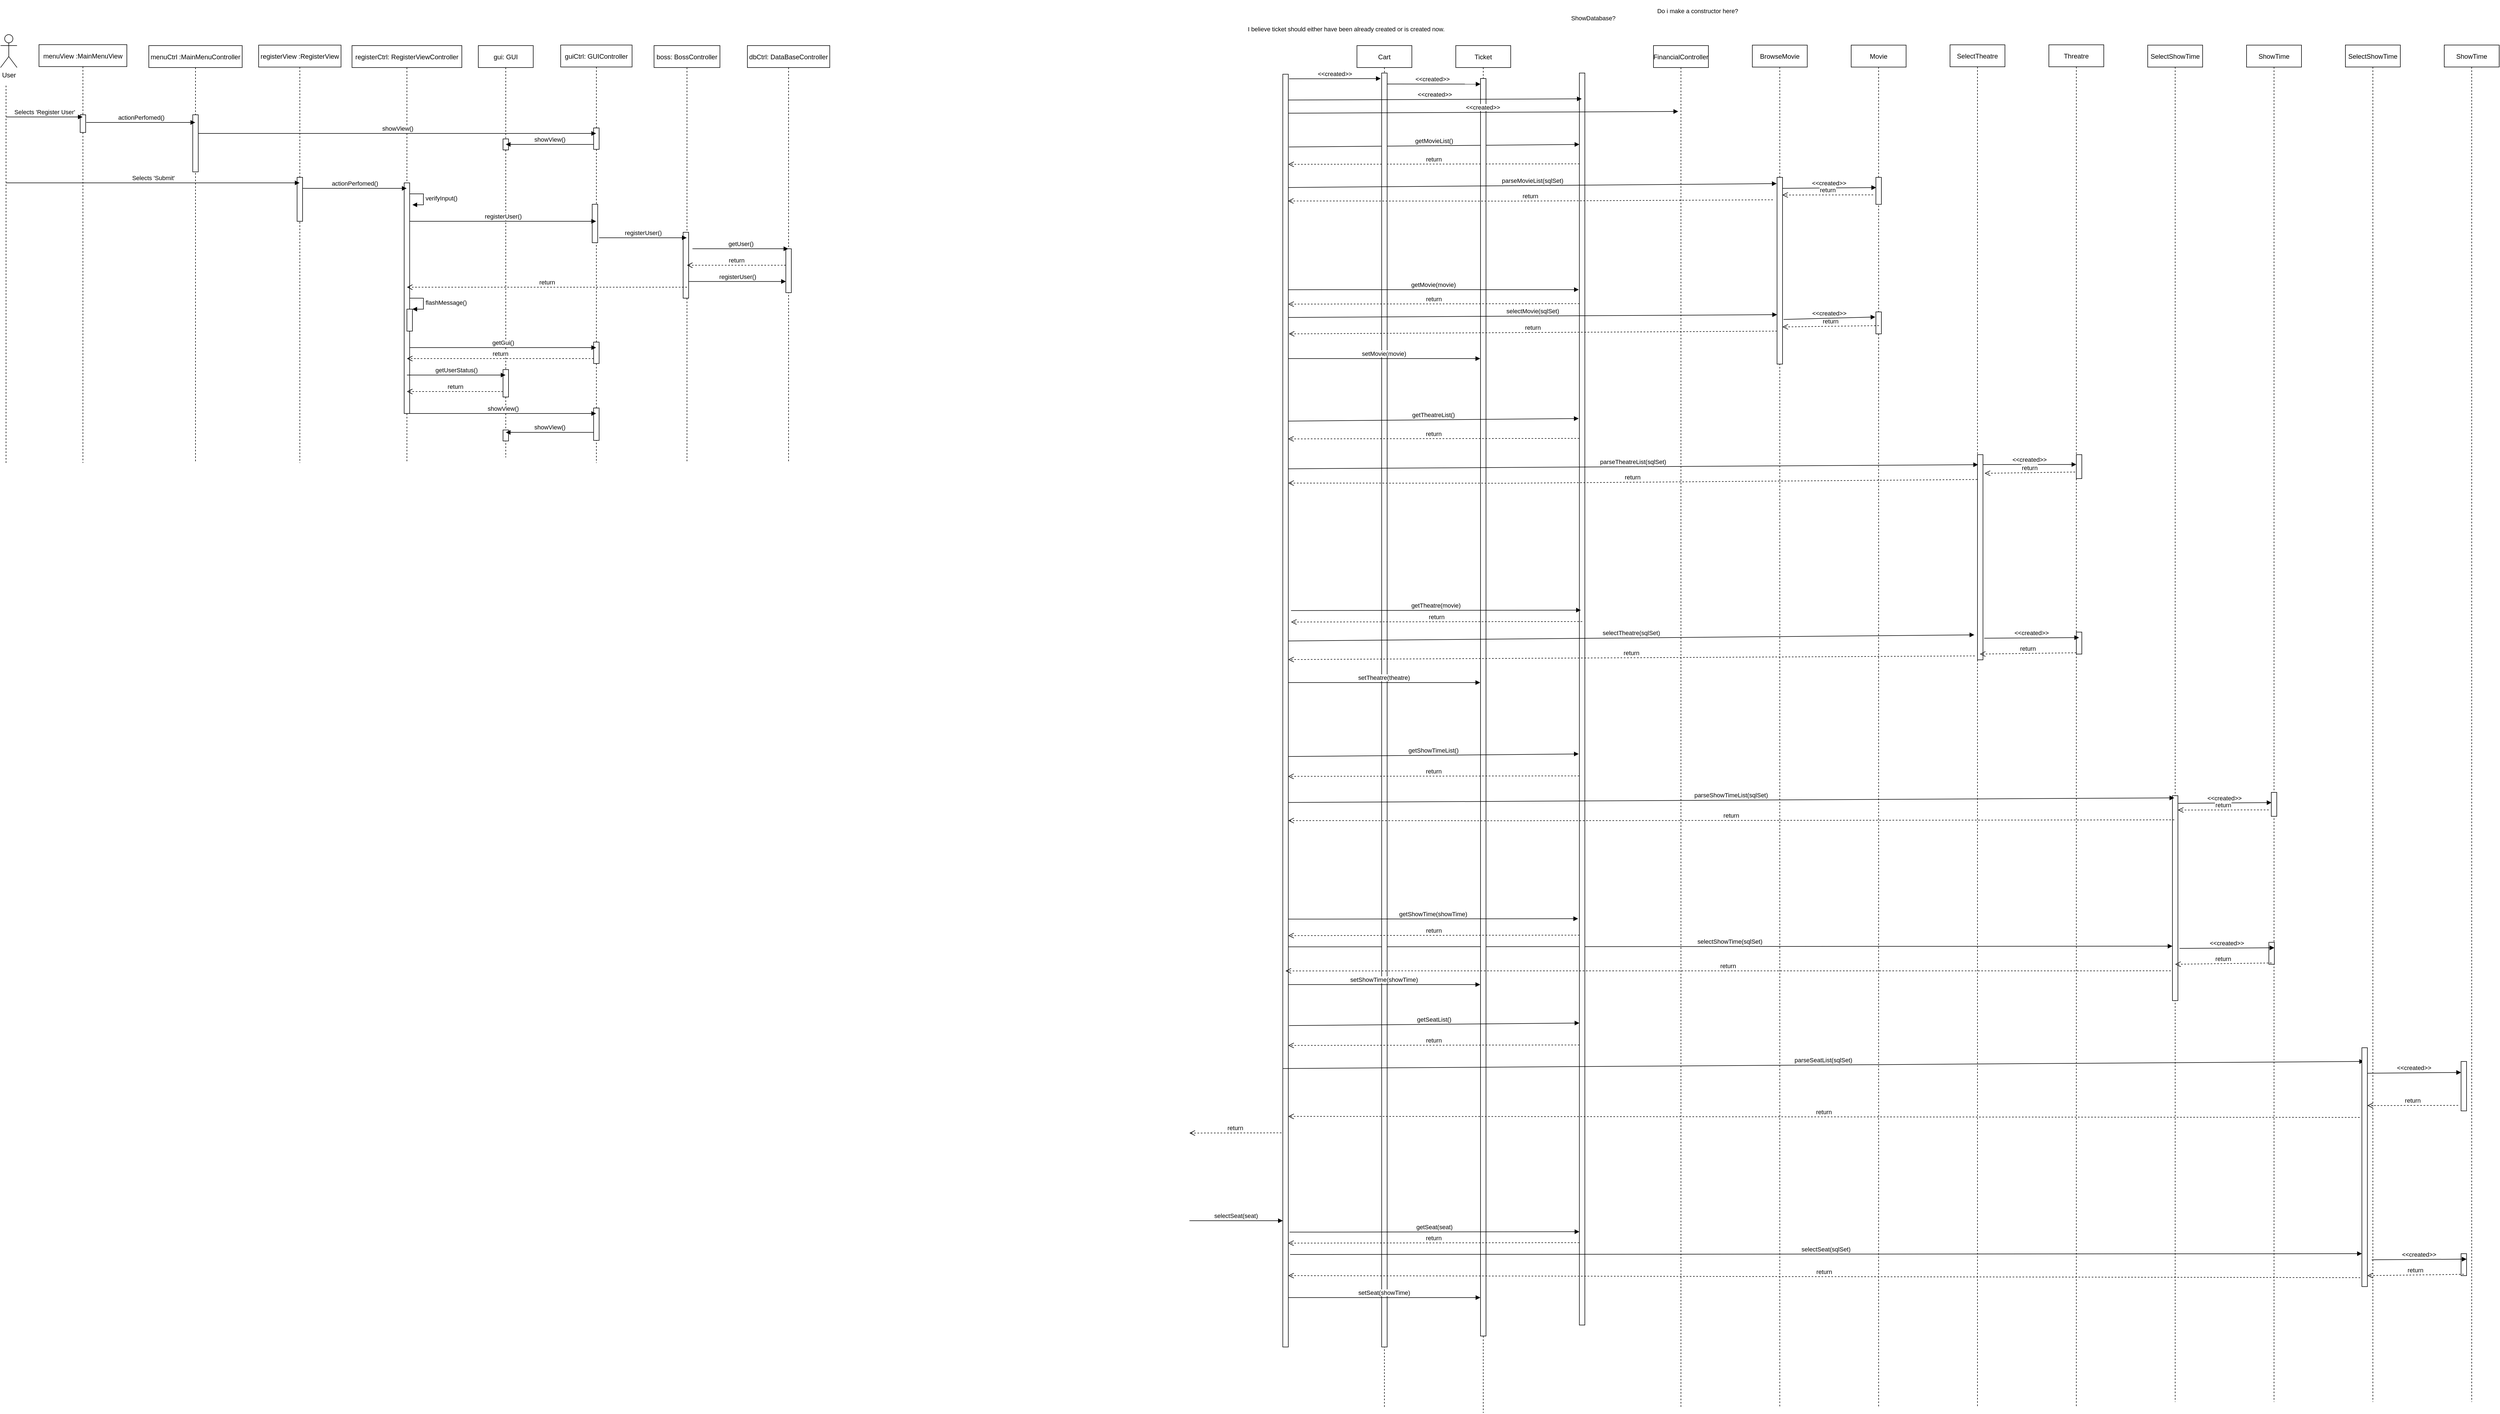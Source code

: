 <mxfile version="13.7.9" type="device"><diagram id="RpcwMZ3hJ1o9VPm2dOrJ" name="Page-1"><mxGraphModel dx="5427" dy="2858" grid="1" gridSize="10" guides="1" tooltips="1" connect="1" arrows="1" fold="1" page="1" pageScale="1" pageWidth="827" pageHeight="1169" math="0" shadow="0"><root><mxCell id="0"/><mxCell id="1" parent="0"/><mxCell id="SmkIMqeIg3POfSPbGRKb-4" value="gui: GUI" style="shape=umlLifeline;perimeter=lifelinePerimeter;container=1;collapsible=0;recursiveResize=0;rounded=0;shadow=0;strokeWidth=1;" parent="1" vertex="1"><mxGeometry x="-940" y="80" width="100" height="750" as="geometry"/></mxCell><mxCell id="Lbo5cVpuWJiNLc-XngnY-75" value="" style="html=1;points=[];perimeter=orthogonalPerimeter;" vertex="1" parent="SmkIMqeIg3POfSPbGRKb-4"><mxGeometry x="45" y="590" width="10" height="50" as="geometry"/></mxCell><mxCell id="Lbo5cVpuWJiNLc-XngnY-81" value="" style="html=1;points=[];perimeter=orthogonalPerimeter;" vertex="1" parent="SmkIMqeIg3POfSPbGRKb-4"><mxGeometry x="45" y="170" width="10" height="20" as="geometry"/></mxCell><mxCell id="Lbo5cVpuWJiNLc-XngnY-83" value="" style="html=1;points=[];perimeter=orthogonalPerimeter;" vertex="1" parent="SmkIMqeIg3POfSPbGRKb-4"><mxGeometry x="45" y="700" width="10" height="20" as="geometry"/></mxCell><mxCell id="SmkIMqeIg3POfSPbGRKb-5" value="boss: BossController" style="shape=umlLifeline;perimeter=lifelinePerimeter;container=1;collapsible=0;recursiveResize=0;rounded=0;shadow=0;strokeWidth=1;" parent="1" vertex="1"><mxGeometry x="-620" y="80" width="120" height="760" as="geometry"/></mxCell><mxCell id="Lbo5cVpuWJiNLc-XngnY-36" value="" style="html=1;points=[];perimeter=orthogonalPerimeter;" vertex="1" parent="SmkIMqeIg3POfSPbGRKb-5"><mxGeometry x="53" y="340" width="10" height="120" as="geometry"/></mxCell><mxCell id="SmkIMqeIg3POfSPbGRKb-6" value="Cart" style="shape=umlLifeline;perimeter=lifelinePerimeter;container=1;collapsible=0;recursiveResize=0;rounded=0;shadow=0;strokeWidth=1;" parent="1" vertex="1"><mxGeometry x="660" y="80" width="100" height="2480" as="geometry"/></mxCell><mxCell id="SmkIMqeIg3POfSPbGRKb-7" value="&lt;&lt;created&gt;&gt;" style="verticalAlign=bottom;endArrow=block;entryX=-0.168;entryY=0.053;shadow=0;strokeWidth=1;exitX=1.152;exitY=0.05;exitDx=0;exitDy=0;exitPerimeter=0;entryDx=0;entryDy=0;entryPerimeter=0;" parent="1" edge="1"><mxGeometry relative="1" as="geometry"><mxPoint x="536.52" y="140.5" as="sourcePoint"/><mxPoint x="703.32" y="140.07" as="targetPoint"/></mxGeometry></mxCell><mxCell id="SmkIMqeIg3POfSPbGRKb-8" value="I believe ticket should either have been already created or is created now." style="edgeLabel;html=1;align=center;verticalAlign=middle;resizable=0;points=[];" parent="SmkIMqeIg3POfSPbGRKb-7" vertex="1" connectable="0"><mxGeometry x="0.164" y="1" relative="1" as="geometry"><mxPoint x="6.14" y="-89" as="offset"/></mxGeometry></mxCell><mxCell id="SmkIMqeIg3POfSPbGRKb-9" value="Ticket" style="shape=umlLifeline;perimeter=lifelinePerimeter;container=1;collapsible=0;recursiveResize=0;rounded=0;shadow=0;strokeWidth=1;" parent="1" vertex="1"><mxGeometry x="840" y="80" width="100" height="2490" as="geometry"/></mxCell><mxCell id="SmkIMqeIg3POfSPbGRKb-10" value="&lt;&lt;created&gt;&gt;" style="verticalAlign=bottom;endArrow=block;entryX=-0.086;entryY=0.001;shadow=0;strokeWidth=1;entryDx=0;entryDy=0;entryPerimeter=0;" parent="1" edge="1"><mxGeometry relative="1" as="geometry"><mxPoint x="710.86" y="150" as="sourcePoint"/><mxPoint x="885" y="150.19" as="targetPoint"/></mxGeometry></mxCell><mxCell id="SmkIMqeIg3POfSPbGRKb-11" value="BrowseMovie" style="shape=umlLifeline;perimeter=lifelinePerimeter;container=1;collapsible=0;recursiveResize=0;rounded=0;shadow=0;strokeWidth=1;" parent="1" vertex="1"><mxGeometry x="1380" y="79.17" width="100" height="2480.83" as="geometry"/></mxCell><mxCell id="SmkIMqeIg3POfSPbGRKb-12" value="Movie" style="shape=umlLifeline;perimeter=lifelinePerimeter;container=1;collapsible=0;recursiveResize=0;rounded=0;shadow=0;strokeWidth=1;" parent="1" vertex="1"><mxGeometry x="1560" y="79.17" width="100" height="2480.83" as="geometry"/></mxCell><mxCell id="SmkIMqeIg3POfSPbGRKb-13" value="" style="points=[];perimeter=orthogonalPerimeter;rounded=0;shadow=0;strokeWidth=1;" parent="SmkIMqeIg3POfSPbGRKb-12" vertex="1"><mxGeometry x="45" y="240.83" width="10" height="49.17" as="geometry"/></mxCell><mxCell id="SmkIMqeIg3POfSPbGRKb-47" value="" style="points=[];perimeter=orthogonalPerimeter;rounded=0;shadow=0;strokeWidth=1;" parent="SmkIMqeIg3POfSPbGRKb-12" vertex="1"><mxGeometry x="45" y="485.83" width="10" height="40" as="geometry"/></mxCell><mxCell id="SmkIMqeIg3POfSPbGRKb-14" value="SelectTheatre" style="shape=umlLifeline;perimeter=lifelinePerimeter;container=1;collapsible=0;recursiveResize=0;rounded=0;shadow=0;strokeWidth=1;" parent="1" vertex="1"><mxGeometry x="1740" y="78.6" width="100" height="2481.4" as="geometry"/></mxCell><mxCell id="SmkIMqeIg3POfSPbGRKb-15" value="" style="points=[];perimeter=orthogonalPerimeter;rounded=0;shadow=0;strokeWidth=1;" parent="SmkIMqeIg3POfSPbGRKb-14" vertex="1"><mxGeometry x="50" y="746.31" width="10" height="373.69" as="geometry"/></mxCell><mxCell id="SmkIMqeIg3POfSPbGRKb-255" value="selectShowTime(sqlSet)" style="verticalAlign=bottom;endArrow=block;entryX=-0.3;entryY=0.779;shadow=0;strokeWidth=1;entryDx=0;entryDy=0;entryPerimeter=0;" parent="SmkIMqeIg3POfSPbGRKb-14" edge="1"><mxGeometry relative="1" as="geometry"><mxPoint x="-1206.72" y="1642.69" as="sourcePoint"/><mxPoint x="405" y="1641.398" as="targetPoint"/></mxGeometry></mxCell><mxCell id="SmkIMqeIg3POfSPbGRKb-16" value="Threatre" style="shape=umlLifeline;perimeter=lifelinePerimeter;container=1;collapsible=0;recursiveResize=0;rounded=0;shadow=0;strokeWidth=1;" parent="1" vertex="1"><mxGeometry x="1920" y="78.6" width="100" height="2481.4" as="geometry"/></mxCell><mxCell id="SmkIMqeIg3POfSPbGRKb-17" value="" style="points=[];perimeter=orthogonalPerimeter;rounded=0;shadow=0;strokeWidth=1;" parent="SmkIMqeIg3POfSPbGRKb-16" vertex="1"><mxGeometry x="50" y="746.31" width="10" height="43.63" as="geometry"/></mxCell><mxCell id="SmkIMqeIg3POfSPbGRKb-18" value="SelectShowTime" style="shape=umlLifeline;perimeter=lifelinePerimeter;container=1;collapsible=0;recursiveResize=0;rounded=0;shadow=0;strokeWidth=1;" parent="1" vertex="1"><mxGeometry x="2100" y="79.17" width="100" height="2470.83" as="geometry"/></mxCell><mxCell id="SmkIMqeIg3POfSPbGRKb-268" value="" style="points=[];perimeter=orthogonalPerimeter;rounded=0;shadow=0;strokeWidth=1;" parent="SmkIMqeIg3POfSPbGRKb-18" vertex="1"><mxGeometry x="45" y="1366.81" width="10" height="373.19" as="geometry"/></mxCell><mxCell id="SmkIMqeIg3POfSPbGRKb-19" value="ShowTime" style="shape=umlLifeline;perimeter=lifelinePerimeter;container=1;collapsible=0;recursiveResize=0;rounded=0;shadow=0;strokeWidth=1;" parent="1" vertex="1"><mxGeometry x="2280" y="79.17" width="100" height="2470.83" as="geometry"/></mxCell><mxCell id="SmkIMqeIg3POfSPbGRKb-269" value="" style="points=[];perimeter=orthogonalPerimeter;rounded=0;shadow=0;strokeWidth=1;" parent="SmkIMqeIg3POfSPbGRKb-19" vertex="1"><mxGeometry x="45" y="1360.83" width="10" height="43.63" as="geometry"/></mxCell><mxCell id="SmkIMqeIg3POfSPbGRKb-270" value="&lt;&lt;created&gt;&gt;" style="verticalAlign=bottom;endArrow=block;shadow=0;strokeWidth=1;exitX=1.133;exitY=0.064;exitDx=0;exitDy=0;exitPerimeter=0;entryX=0.171;entryY=0.054;entryDx=0;entryDy=0;entryPerimeter=0;" parent="SmkIMqeIg3POfSPbGRKb-19" edge="1"><mxGeometry relative="1" as="geometry"><mxPoint x="-125.0" y="1380.83" as="sourcePoint"/><mxPoint x="45.38" y="1379.39" as="targetPoint"/></mxGeometry></mxCell><mxCell id="SmkIMqeIg3POfSPbGRKb-271" value="return" style="verticalAlign=bottom;endArrow=open;dashed=1;endSize=8;shadow=0;strokeWidth=1;entryX=0.971;entryY=0.357;entryDx=0;entryDy=0;entryPerimeter=0;" parent="SmkIMqeIg3POfSPbGRKb-19" edge="1"><mxGeometry relative="1" as="geometry"><mxPoint x="-125.0" y="1392.96" as="targetPoint"/><mxPoint x="40.29" y="1392.66" as="sourcePoint"/></mxGeometry></mxCell><mxCell id="SmkIMqeIg3POfSPbGRKb-22" value="dbCtrl: DataBaseController" style="shape=umlLifeline;perimeter=lifelinePerimeter;container=1;collapsible=0;recursiveResize=0;rounded=0;shadow=0;strokeWidth=1;" parent="1" vertex="1"><mxGeometry x="-450" y="80" width="150" height="760" as="geometry"/></mxCell><mxCell id="Lbo5cVpuWJiNLc-XngnY-38" value="" style="html=1;points=[];perimeter=orthogonalPerimeter;" vertex="1" parent="SmkIMqeIg3POfSPbGRKb-22"><mxGeometry x="70" y="370" width="10" height="80" as="geometry"/></mxCell><mxCell id="SmkIMqeIg3POfSPbGRKb-23" value="FinancialController" style="shape=umlLifeline;perimeter=lifelinePerimeter;container=1;collapsible=0;recursiveResize=0;rounded=0;shadow=0;strokeWidth=1;" parent="1" vertex="1"><mxGeometry x="1200" y="80" width="100" height="2480" as="geometry"/></mxCell><mxCell id="SmkIMqeIg3POfSPbGRKb-26" value="ShowDatabase?" style="edgeLabel;html=1;align=center;verticalAlign=middle;resizable=0;points=[];" parent="1" vertex="1" connectable="0"><mxGeometry x="1090.001" y="30.0" as="geometry"/></mxCell><mxCell id="SmkIMqeIg3POfSPbGRKb-27" value="&lt;br&gt;Do i make a constructor here?" style="edgeLabel;html=1;align=center;verticalAlign=middle;resizable=0;points=[];" parent="1" vertex="1" connectable="0"><mxGeometry x="1279.998" y="10.0" as="geometry"/></mxCell><mxCell id="SmkIMqeIg3POfSPbGRKb-31" value="return" style="verticalAlign=bottom;endArrow=open;dashed=1;endSize=8;exitX=0.055;exitY=0.19;shadow=0;strokeWidth=1;exitDx=0;exitDy=0;exitPerimeter=0;entryX=1.029;entryY=0.194;entryDx=0;entryDy=0;entryPerimeter=0;" parent="1" edge="1"><mxGeometry relative="1" as="geometry"><mxPoint x="535" y="296.25" as="targetPoint"/><mxPoint x="1065.26" y="295.41" as="sourcePoint"/><Array as="points"><mxPoint x="934.71" y="295.51"/></Array></mxGeometry></mxCell><mxCell id="SmkIMqeIg3POfSPbGRKb-37" value="getMovieList()" style="verticalAlign=bottom;endArrow=block;shadow=0;strokeWidth=1;exitX=1.12;exitY=0.631;exitDx=0;exitDy=0;exitPerimeter=0;" parent="1" edge="1"><mxGeometry relative="1" as="geometry"><mxPoint x="536.2" y="264.68" as="sourcePoint"/><mxPoint x="1065" y="260" as="targetPoint"/></mxGeometry></mxCell><mxCell id="SmkIMqeIg3POfSPbGRKb-43" value="&lt;&lt;created&gt;&gt;" style="verticalAlign=bottom;endArrow=block;shadow=0;strokeWidth=1;exitX=1.133;exitY=0.064;exitDx=0;exitDy=0;exitPerimeter=0;entryX=0.171;entryY=0.054;entryDx=0;entryDy=0;entryPerimeter=0;" parent="1" edge="1"><mxGeometry relative="1" as="geometry"><mxPoint x="1435" y="340" as="sourcePoint"/><mxPoint x="1605.38" y="338.56" as="targetPoint"/></mxGeometry></mxCell><mxCell id="SmkIMqeIg3POfSPbGRKb-44" value="return" style="verticalAlign=bottom;endArrow=open;dashed=1;endSize=8;shadow=0;strokeWidth=1;entryX=0.971;entryY=0.357;entryDx=0;entryDy=0;entryPerimeter=0;" parent="1" edge="1"><mxGeometry relative="1" as="geometry"><mxPoint x="1434.71" y="352.13" as="targetPoint"/><mxPoint x="1600" y="351.83" as="sourcePoint"/></mxGeometry></mxCell><mxCell id="SmkIMqeIg3POfSPbGRKb-45" value="return" style="verticalAlign=bottom;endArrow=open;dashed=1;endSize=8;shadow=0;strokeWidth=1;entryX=1.24;entryY=0.811;entryDx=0;entryDy=0;entryPerimeter=0;exitX=0.3;exitY=0.993;exitDx=0;exitDy=0;exitPerimeter=0;" parent="1" edge="1"><mxGeometry relative="1" as="geometry"><mxPoint x="1435" y="592.37" as="targetPoint"/><mxPoint x="1610.6" y="590.0" as="sourcePoint"/></mxGeometry></mxCell><mxCell id="SmkIMqeIg3POfSPbGRKb-46" value="&lt;&lt;created&gt;&gt;" style="verticalAlign=bottom;endArrow=block;shadow=0;strokeWidth=1;exitX=1.186;exitY=0.761;exitDx=0;exitDy=0;exitPerimeter=0;entryX=-0.095;entryY=0.233;entryDx=0;entryDy=0;entryPerimeter=0;" parent="1" source="SmkIMqeIg3POfSPbGRKb-71" target="SmkIMqeIg3POfSPbGRKb-47" edge="1"><mxGeometry relative="1" as="geometry"><mxPoint x="1435" y="611.17" as="sourcePoint"/><mxPoint x="1607.8" y="610" as="targetPoint"/></mxGeometry></mxCell><mxCell id="SmkIMqeIg3POfSPbGRKb-48" value="" style="points=[];perimeter=orthogonalPerimeter;rounded=0;shadow=0;strokeWidth=1;" parent="1" vertex="1"><mxGeometry x="705" y="130" width="10" height="2320" as="geometry"/></mxCell><mxCell id="SmkIMqeIg3POfSPbGRKb-49" value="" style="points=[];perimeter=orthogonalPerimeter;rounded=0;shadow=0;strokeWidth=1;" parent="1" vertex="1"><mxGeometry x="885" y="140" width="10" height="2290" as="geometry"/></mxCell><mxCell id="SmkIMqeIg3POfSPbGRKb-50" value="" style="points=[];perimeter=orthogonalPerimeter;rounded=0;shadow=0;strokeWidth=1;" parent="1" vertex="1"><mxGeometry x="525" y="132.17" width="10" height="2317.83" as="geometry"/></mxCell><mxCell id="SmkIMqeIg3POfSPbGRKb-51" value="" style="points=[];perimeter=orthogonalPerimeter;rounded=0;shadow=0;strokeWidth=1;" parent="1" vertex="1"><mxGeometry x="1065" y="130" width="10" height="2280" as="geometry"/></mxCell><mxCell id="SmkIMqeIg3POfSPbGRKb-52" value="" style="points=[];perimeter=orthogonalPerimeter;rounded=0;shadow=0;strokeWidth=1;" parent="1" vertex="1"><mxGeometry x="1970" y="1148.11" width="10" height="40" as="geometry"/></mxCell><mxCell id="SmkIMqeIg3POfSPbGRKb-54" value="return" style="verticalAlign=bottom;endArrow=open;dashed=1;endSize=8;exitX=0.055;exitY=0.19;shadow=0;strokeWidth=1;exitDx=0;exitDy=0;exitPerimeter=0;entryX=1.029;entryY=0.194;entryDx=0;entryDy=0;entryPerimeter=0;" parent="1" edge="1"><mxGeometry relative="1" as="geometry"><mxPoint x="534.74" y="796.25" as="targetPoint"/><mxPoint x="1065" y="795.41" as="sourcePoint"/><Array as="points"><mxPoint x="934.45" y="795.51"/></Array></mxGeometry></mxCell><mxCell id="SmkIMqeIg3POfSPbGRKb-55" value="parseTheatreList(sqlSet)" style="verticalAlign=bottom;endArrow=block;shadow=0;strokeWidth=1;exitX=1.24;exitY=0.296;exitDx=0;exitDy=0;exitPerimeter=0;entryX=0.105;entryY=0.049;entryDx=0;entryDy=0;entryPerimeter=0;" parent="1" target="SmkIMqeIg3POfSPbGRKb-15" edge="1"><mxGeometry relative="1" as="geometry"><mxPoint x="535" y="850.69" as="sourcePoint"/><mxPoint x="1786.41" y="844.15" as="targetPoint"/></mxGeometry></mxCell><mxCell id="SmkIMqeIg3POfSPbGRKb-56" value="return" style="verticalAlign=bottom;endArrow=open;dashed=1;endSize=8;exitX=0.496;exitY=0.319;shadow=0;strokeWidth=1;exitDx=0;exitDy=0;exitPerimeter=0;entryX=0.944;entryY=0.704;entryDx=0;entryDy=0;entryPerimeter=0;" parent="1" source="SmkIMqeIg3POfSPbGRKb-14" edge="1"><mxGeometry relative="1" as="geometry"><mxPoint x="535" y="876.692" as="targetPoint"/><mxPoint x="1782.5" y="874.96" as="sourcePoint"/><Array as="points"><mxPoint x="939.7" y="876.97"/></Array></mxGeometry></mxCell><mxCell id="SmkIMqeIg3POfSPbGRKb-57" value="selectTheatre(sqlSet)" style="verticalAlign=bottom;endArrow=block;entryX=-0.083;entryY=0.654;shadow=0;strokeWidth=1;entryDx=0;entryDy=0;entryPerimeter=0;" parent="1" edge="1"><mxGeometry relative="1" as="geometry"><mxPoint x="535.28" y="1164.19" as="sourcePoint"/><mxPoint x="1784.17" y="1153.13" as="targetPoint"/></mxGeometry></mxCell><mxCell id="SmkIMqeIg3POfSPbGRKb-58" value="return" style="verticalAlign=bottom;endArrow=open;dashed=1;endSize=8;shadow=0;strokeWidth=1;entryX=1.2;entryY=0.599;entryDx=0;entryDy=0;entryPerimeter=0;exitX=0;exitY=0.949;exitDx=0;exitDy=0;exitPerimeter=0;" parent="1" edge="1"><mxGeometry relative="1" as="geometry"><mxPoint x="535" y="1198.11" as="targetPoint"/><mxPoint x="1785" y="1191.48" as="sourcePoint"/></mxGeometry></mxCell><mxCell id="SmkIMqeIg3POfSPbGRKb-59" value="setTheatre(theatre)" style="verticalAlign=bottom;endArrow=block;shadow=0;strokeWidth=1;entryX=-0.057;entryY=0.777;entryDx=0;entryDy=0;entryPerimeter=0;" parent="1" edge="1"><mxGeometry relative="1" as="geometry"><mxPoint x="535" y="1240.0" as="sourcePoint"/><mxPoint x="884.43" y="1240.0" as="targetPoint"/></mxGeometry></mxCell><mxCell id="SmkIMqeIg3POfSPbGRKb-61" value="getTheatreList()" style="verticalAlign=bottom;endArrow=block;shadow=0;strokeWidth=1;exitX=1.12;exitY=0.631;exitDx=0;exitDy=0;exitPerimeter=0;" parent="1" edge="1"><mxGeometry relative="1" as="geometry"><mxPoint x="535" y="763.86" as="sourcePoint"/><mxPoint x="1063.8" y="759.18" as="targetPoint"/></mxGeometry></mxCell><mxCell id="SmkIMqeIg3POfSPbGRKb-65" value="&lt;&lt;created&gt;&gt;" style="verticalAlign=bottom;endArrow=block;shadow=0;strokeWidth=1;entryX=0;entryY=0.411;entryDx=0;entryDy=0;entryPerimeter=0;" parent="1" target="SmkIMqeIg3POfSPbGRKb-17" edge="1"><mxGeometry relative="1" as="geometry"><mxPoint x="1800" y="843" as="sourcePoint"/><mxPoint x="1965.38" y="843.47" as="targetPoint"/></mxGeometry></mxCell><mxCell id="SmkIMqeIg3POfSPbGRKb-66" value="return" style="verticalAlign=bottom;endArrow=open;dashed=1;endSize=8;shadow=0;strokeWidth=1;entryX=1.314;entryY=0.091;entryDx=0;entryDy=0;entryPerimeter=0;exitX=-0.229;exitY=0.726;exitDx=0;exitDy=0;exitPerimeter=0;" parent="1" source="SmkIMqeIg3POfSPbGRKb-17" target="SmkIMqeIg3POfSPbGRKb-15" edge="1"><mxGeometry relative="1" as="geometry"><mxPoint x="1795" y="857.04" as="targetPoint"/><mxPoint x="1960.29" y="856.74" as="sourcePoint"/></mxGeometry></mxCell><mxCell id="SmkIMqeIg3POfSPbGRKb-67" value="return" style="verticalAlign=bottom;endArrow=open;dashed=1;endSize=8;shadow=0;strokeWidth=1;entryX=1.24;entryY=0.811;entryDx=0;entryDy=0;entryPerimeter=0;exitX=0.3;exitY=0.993;exitDx=0;exitDy=0;exitPerimeter=0;" parent="1" edge="1"><mxGeometry relative="1" as="geometry"><mxPoint x="1794.4" y="1188.11" as="targetPoint"/><mxPoint x="1970" y="1185.74" as="sourcePoint"/></mxGeometry></mxCell><mxCell id="SmkIMqeIg3POfSPbGRKb-68" value="&lt;&lt;created&gt;&gt;" style="verticalAlign=bottom;endArrow=block;shadow=0;strokeWidth=1;exitX=1.08;exitY=0.611;exitDx=0;exitDy=0;exitPerimeter=0;entryX=-0.14;entryY=0.433;entryDx=0;entryDy=0;entryPerimeter=0;" parent="1" edge="1"><mxGeometry relative="1" as="geometry"><mxPoint x="1802.2" y="1159.28" as="sourcePoint"/><mxPoint x="1975" y="1158.11" as="targetPoint"/></mxGeometry></mxCell><mxCell id="SmkIMqeIg3POfSPbGRKb-69" value="getMovie(movie)" style="verticalAlign=bottom;endArrow=block;shadow=0;strokeWidth=1;entryX=-0.1;entryY=0.173;entryDx=0;entryDy=0;entryPerimeter=0;" parent="1" target="SmkIMqeIg3POfSPbGRKb-51" edge="1"><mxGeometry relative="1" as="geometry"><mxPoint x="535" y="524.58" as="sourcePoint"/><mxPoint x="1069.5" y="524.58" as="targetPoint"/></mxGeometry></mxCell><mxCell id="SmkIMqeIg3POfSPbGRKb-70" value="return" style="verticalAlign=bottom;endArrow=open;dashed=1;endSize=8;exitX=0.055;exitY=0.19;shadow=0;strokeWidth=1;exitDx=0;exitDy=0;exitPerimeter=0;entryX=1.029;entryY=0.194;entryDx=0;entryDy=0;entryPerimeter=0;" parent="1" edge="1"><mxGeometry relative="1" as="geometry"><mxPoint x="535" y="550.84" as="targetPoint"/><mxPoint x="1065.26" y="550" as="sourcePoint"/><Array as="points"><mxPoint x="934.71" y="550.1"/></Array></mxGeometry></mxCell><mxCell id="SmkIMqeIg3POfSPbGRKb-71" value="" style="points=[];perimeter=orthogonalPerimeter;rounded=0;shadow=0;strokeWidth=1;" parent="1" vertex="1"><mxGeometry x="1425" y="320" width="10" height="340" as="geometry"/></mxCell><mxCell id="SmkIMqeIg3POfSPbGRKb-73" value="getTheatre(movie)" style="verticalAlign=bottom;endArrow=block;entryX=-0.228;entryY=0.227;shadow=0;strokeWidth=1;entryDx=0;entryDy=0;entryPerimeter=0;" parent="1" edge="1"><mxGeometry relative="1" as="geometry"><mxPoint x="540" y="1108.9" as="sourcePoint"/><mxPoint x="1067.72" y="1108.11" as="targetPoint"/></mxGeometry></mxCell><mxCell id="SmkIMqeIg3POfSPbGRKb-74" value="return" style="verticalAlign=bottom;endArrow=open;dashed=1;endSize=8;exitX=0.055;exitY=0.19;shadow=0;strokeWidth=1;exitDx=0;exitDy=0;exitPerimeter=0;entryX=1.029;entryY=0.194;entryDx=0;entryDy=0;entryPerimeter=0;" parent="1" edge="1"><mxGeometry relative="1" as="geometry"><mxPoint x="540" y="1129.74" as="targetPoint"/><mxPoint x="1070.26" y="1128.9" as="sourcePoint"/><Array as="points"><mxPoint x="939.71" y="1129.0"/></Array></mxGeometry></mxCell><mxCell id="SmkIMqeIg3POfSPbGRKb-75" value="return" style="verticalAlign=bottom;endArrow=open;dashed=1;endSize=8;exitX=0.055;exitY=0.19;shadow=0;strokeWidth=1;exitDx=0;exitDy=0;exitPerimeter=0;entryX=1.029;entryY=0.194;entryDx=0;entryDy=0;entryPerimeter=0;" parent="1" edge="1"><mxGeometry relative="1" as="geometry"><mxPoint x="534.74" y="1410.84" as="targetPoint"/><mxPoint x="1065" y="1410" as="sourcePoint"/><Array as="points"><mxPoint x="934.45" y="1410.1"/></Array></mxGeometry></mxCell><mxCell id="SmkIMqeIg3POfSPbGRKb-82" value="getShowTimeList()" style="verticalAlign=bottom;endArrow=block;shadow=0;strokeWidth=1;exitX=1.12;exitY=0.631;exitDx=0;exitDy=0;exitPerimeter=0;" parent="1" edge="1"><mxGeometry relative="1" as="geometry"><mxPoint x="535" y="1374.68" as="sourcePoint"/><mxPoint x="1063.8" y="1370.0" as="targetPoint"/></mxGeometry></mxCell><mxCell id="SmkIMqeIg3POfSPbGRKb-94" value="return" style="verticalAlign=bottom;endArrow=open;dashed=1;endSize=8;exitX=0.055;exitY=0.19;shadow=0;strokeWidth=1;exitDx=0;exitDy=0;exitPerimeter=0;entryX=1.029;entryY=0.194;entryDx=0;entryDy=0;entryPerimeter=0;" parent="1" edge="1"><mxGeometry relative="1" as="geometry"><mxPoint x="535.0" y="1900.84" as="targetPoint"/><mxPoint x="1065.26" y="1900.0" as="sourcePoint"/><Array as="points"><mxPoint x="934.71" y="1900.1"/></Array></mxGeometry></mxCell><mxCell id="SmkIMqeIg3POfSPbGRKb-96" value="return" style="verticalAlign=bottom;endArrow=open;dashed=1;endSize=8;exitX=-0.5;exitY=0.219;shadow=0;strokeWidth=1;exitDx=0;exitDy=0;exitPerimeter=0;entryX=0.944;entryY=0.704;entryDx=0;entryDy=0;entryPerimeter=0;" parent="1" edge="1"><mxGeometry relative="1" as="geometry"><mxPoint x="535" y="2030.002" as="targetPoint"/><mxPoint x="2486" y="2031.942" as="sourcePoint"/><Array as="points"><mxPoint x="939.7" y="2030.28"/></Array></mxGeometry></mxCell><mxCell id="SmkIMqeIg3POfSPbGRKb-97" value="selectSeat(sqlSet)" style="verticalAlign=bottom;endArrow=block;entryX=-0.4;entryY=0.784;shadow=0;strokeWidth=1;entryDx=0;entryDy=0;entryPerimeter=0;" parent="1" edge="1"><mxGeometry relative="1" as="geometry"><mxPoint x="538.28" y="2281.55" as="sourcePoint"/><mxPoint x="2490" y="2280.004" as="targetPoint"/></mxGeometry></mxCell><mxCell id="SmkIMqeIg3POfSPbGRKb-98" value="return" style="verticalAlign=bottom;endArrow=open;dashed=1;endSize=8;shadow=0;strokeWidth=1;entryX=1.2;entryY=0.599;entryDx=0;entryDy=0;entryPerimeter=0;exitX=-0.4;exitY=0.975;exitDx=0;exitDy=0;exitPerimeter=0;" parent="1" edge="1"><mxGeometry relative="1" as="geometry"><mxPoint x="535" y="2320.0" as="targetPoint"/><mxPoint x="2487" y="2323.694" as="sourcePoint"/></mxGeometry></mxCell><mxCell id="SmkIMqeIg3POfSPbGRKb-99" value="setSeat(showTime)" style="verticalAlign=bottom;endArrow=block;shadow=0;strokeWidth=1;entryX=-0.057;entryY=0.777;entryDx=0;entryDy=0;entryPerimeter=0;" parent="1" edge="1"><mxGeometry relative="1" as="geometry"><mxPoint x="535.29" y="2360.0" as="sourcePoint"/><mxPoint x="884.72" y="2360.0" as="targetPoint"/></mxGeometry></mxCell><mxCell id="SmkIMqeIg3POfSPbGRKb-101" value="getSeatList()" style="verticalAlign=bottom;endArrow=block;shadow=0;strokeWidth=1;exitX=1.12;exitY=0.631;exitDx=0;exitDy=0;exitPerimeter=0;" parent="1" edge="1"><mxGeometry relative="1" as="geometry"><mxPoint x="536.2" y="1864.68" as="sourcePoint"/><mxPoint x="1065.0" y="1860.0" as="targetPoint"/></mxGeometry></mxCell><mxCell id="SmkIMqeIg3POfSPbGRKb-104" value="selectSeat(seat)" style="verticalAlign=bottom;endArrow=block;entryX=0;entryY=0;shadow=0;strokeWidth=1;" parent="1" edge="1"><mxGeometry relative="1" as="geometry"><mxPoint x="355" y="2220" as="sourcePoint"/><mxPoint x="525" y="2220" as="targetPoint"/></mxGeometry></mxCell><mxCell id="SmkIMqeIg3POfSPbGRKb-105" value="getSeat(seat)" style="verticalAlign=bottom;endArrow=block;entryX=-0.228;entryY=0.227;shadow=0;strokeWidth=1;entryDx=0;entryDy=0;entryPerimeter=0;" parent="1" edge="1"><mxGeometry relative="1" as="geometry"><mxPoint x="537.28" y="2240.79" as="sourcePoint"/><mxPoint x="1065.0" y="2240.0" as="targetPoint"/></mxGeometry></mxCell><mxCell id="SmkIMqeIg3POfSPbGRKb-106" value="return" style="verticalAlign=bottom;endArrow=open;dashed=1;endSize=8;exitX=0.055;exitY=0.19;shadow=0;strokeWidth=1;exitDx=0;exitDy=0;exitPerimeter=0;entryX=1.029;entryY=0.194;entryDx=0;entryDy=0;entryPerimeter=0;" parent="1" edge="1"><mxGeometry relative="1" as="geometry"><mxPoint x="534.74" y="2260.84" as="targetPoint"/><mxPoint x="1065.0" y="2260" as="sourcePoint"/><Array as="points"><mxPoint x="934.45" y="2260.1"/></Array></mxGeometry></mxCell><mxCell id="SmkIMqeIg3POfSPbGRKb-108" value="SelectShowTime" style="shape=umlLifeline;perimeter=lifelinePerimeter;container=1;collapsible=0;recursiveResize=0;rounded=0;shadow=0;strokeWidth=1;" parent="1" vertex="1"><mxGeometry x="2460" y="79" width="100" height="2471" as="geometry"/></mxCell><mxCell id="SmkIMqeIg3POfSPbGRKb-109" value="ShowTime" style="shape=umlLifeline;perimeter=lifelinePerimeter;container=1;collapsible=0;recursiveResize=0;rounded=0;shadow=0;strokeWidth=1;" parent="1" vertex="1"><mxGeometry x="2640" y="79" width="100" height="2471" as="geometry"/></mxCell><mxCell id="SmkIMqeIg3POfSPbGRKb-117" value="menuView :MainMenuView" style="shape=umlLifeline;perimeter=lifelinePerimeter;container=1;collapsible=0;recursiveResize=0;rounded=0;shadow=0;strokeWidth=1;" parent="1" vertex="1"><mxGeometry x="-1740" y="78.26" width="160" height="761.74" as="geometry"/></mxCell><mxCell id="SmkIMqeIg3POfSPbGRKb-138" value="" style="points=[];perimeter=orthogonalPerimeter;rounded=0;shadow=0;strokeWidth=1;" parent="SmkIMqeIg3POfSPbGRKb-117" vertex="1"><mxGeometry x="75" y="127.74" width="10" height="32.26" as="geometry"/></mxCell><mxCell id="SmkIMqeIg3POfSPbGRKb-118" value="menuCtrl :MainMenuController" style="shape=umlLifeline;perimeter=lifelinePerimeter;container=1;collapsible=0;recursiveResize=0;rounded=0;shadow=0;strokeWidth=1;" parent="1" vertex="1"><mxGeometry x="-1540" y="80" width="170" height="760" as="geometry"/></mxCell><mxCell id="SmkIMqeIg3POfSPbGRKb-119" value="" style="points=[];perimeter=orthogonalPerimeter;rounded=0;shadow=0;strokeWidth=1;" parent="SmkIMqeIg3POfSPbGRKb-118" vertex="1"><mxGeometry x="80" y="126" width="10" height="104" as="geometry"/></mxCell><mxCell id="SmkIMqeIg3POfSPbGRKb-120" value="registerView :RegisterView" style="shape=umlLifeline;perimeter=lifelinePerimeter;container=1;collapsible=0;recursiveResize=0;rounded=0;shadow=0;strokeWidth=1;" parent="1" vertex="1"><mxGeometry x="-1340" y="79.17" width="150" height="760.83" as="geometry"/></mxCell><mxCell id="Lbo5cVpuWJiNLc-XngnY-17" value="" style="html=1;points=[];perimeter=orthogonalPerimeter;" vertex="1" parent="SmkIMqeIg3POfSPbGRKb-120"><mxGeometry x="70" y="240.83" width="10" height="80" as="geometry"/></mxCell><mxCell id="SmkIMqeIg3POfSPbGRKb-122" value="registerCtrl: RegisterViewController" style="shape=umlLifeline;perimeter=lifelinePerimeter;container=0;collapsible=0;recursiveResize=0;rounded=0;shadow=0;strokeWidth=1;" parent="1" vertex="1"><mxGeometry x="-1170" y="80" width="200" height="760" as="geometry"/></mxCell><mxCell id="SmkIMqeIg3POfSPbGRKb-162" value="" style="endArrow=none;html=1;dashed=1;" parent="1" edge="1"><mxGeometry width="50" height="50" relative="1" as="geometry"><mxPoint x="-1800" y="840" as="sourcePoint"/><mxPoint x="-1800" y="150" as="targetPoint"/></mxGeometry></mxCell><mxCell id="SmkIMqeIg3POfSPbGRKb-163" value="User" style="shape=umlActor;html=1;verticalLabelPosition=bottom;verticalAlign=top;align=center;" parent="1" vertex="1"><mxGeometry x="-1810" y="60" width="30" height="60" as="geometry"/></mxCell><mxCell id="SmkIMqeIg3POfSPbGRKb-209" value="guiCtrl: GUIController" style="shape=umlLifeline;perimeter=lifelinePerimeter;container=1;collapsible=0;recursiveResize=0;rounded=0;shadow=0;strokeWidth=1;" parent="1" vertex="1"><mxGeometry x="-790" y="79" width="130" height="761" as="geometry"/></mxCell><mxCell id="Lbo5cVpuWJiNLc-XngnY-9" value="" style="html=1;points=[];perimeter=orthogonalPerimeter;" vertex="1" parent="SmkIMqeIg3POfSPbGRKb-209"><mxGeometry x="60" y="151" width="10" height="39" as="geometry"/></mxCell><mxCell id="Lbo5cVpuWJiNLc-XngnY-29" value="" style="html=1;points=[];perimeter=orthogonalPerimeter;" vertex="1" parent="SmkIMqeIg3POfSPbGRKb-209"><mxGeometry x="57.4" y="290" width="10" height="70" as="geometry"/></mxCell><mxCell id="Lbo5cVpuWJiNLc-XngnY-72" value="" style="html=1;points=[];perimeter=orthogonalPerimeter;" vertex="1" parent="SmkIMqeIg3POfSPbGRKb-209"><mxGeometry x="60" y="541" width="10" height="39" as="geometry"/></mxCell><mxCell id="Lbo5cVpuWJiNLc-XngnY-82" value="" style="html=1;points=[];perimeter=orthogonalPerimeter;" vertex="1" parent="SmkIMqeIg3POfSPbGRKb-209"><mxGeometry x="60" y="661" width="10" height="59" as="geometry"/></mxCell><mxCell id="SmkIMqeIg3POfSPbGRKb-252" value="" style="points=[];perimeter=orthogonalPerimeter;rounded=0;shadow=0;strokeWidth=1;" parent="1" vertex="1"><mxGeometry x="2320.6" y="1713" width="10" height="40" as="geometry"/></mxCell><mxCell id="SmkIMqeIg3POfSPbGRKb-256" value="return" style="verticalAlign=bottom;endArrow=open;dashed=1;endSize=8;shadow=0;strokeWidth=1;entryX=1.2;entryY=0.599;entryDx=0;entryDy=0;entryPerimeter=0;exitX=-0.3;exitY=0.95;exitDx=0;exitDy=0;exitPerimeter=0;" parent="1" edge="1"><mxGeometry relative="1" as="geometry"><mxPoint x="530" y="1765.08" as="targetPoint"/><mxPoint x="2142" y="1764.928" as="sourcePoint"/></mxGeometry></mxCell><mxCell id="SmkIMqeIg3POfSPbGRKb-257" value="setShowTime(showTime)" style="verticalAlign=bottom;endArrow=block;shadow=0;strokeWidth=1;entryX=-0.057;entryY=0.777;entryDx=0;entryDy=0;entryPerimeter=0;" parent="1" edge="1"><mxGeometry relative="1" as="geometry"><mxPoint x="535" y="1790" as="sourcePoint"/><mxPoint x="884.43" y="1790" as="targetPoint"/></mxGeometry></mxCell><mxCell id="SmkIMqeIg3POfSPbGRKb-259" value="getShowTime(showTime)" style="verticalAlign=bottom;endArrow=block;entryX=-0.228;entryY=0.227;shadow=0;strokeWidth=1;entryDx=0;entryDy=0;entryPerimeter=0;" parent="1" edge="1"><mxGeometry relative="1" as="geometry"><mxPoint x="535" y="1670.79" as="sourcePoint"/><mxPoint x="1062.72" y="1670.0" as="targetPoint"/></mxGeometry></mxCell><mxCell id="SmkIMqeIg3POfSPbGRKb-260" value="return" style="verticalAlign=bottom;endArrow=open;dashed=1;endSize=8;exitX=0.055;exitY=0.19;shadow=0;strokeWidth=1;exitDx=0;exitDy=0;exitPerimeter=0;entryX=1.029;entryY=0.194;entryDx=0;entryDy=0;entryPerimeter=0;" parent="1" edge="1"><mxGeometry relative="1" as="geometry"><mxPoint x="535" y="1700.84" as="targetPoint"/><mxPoint x="1065.26" y="1700.0" as="sourcePoint"/><Array as="points"><mxPoint x="934.71" y="1700.1"/></Array></mxGeometry></mxCell><mxCell id="SmkIMqeIg3POfSPbGRKb-264" value="return" style="verticalAlign=bottom;endArrow=open;dashed=1;endSize=8;shadow=0;strokeWidth=1;entryX=1.24;entryY=0.811;entryDx=0;entryDy=0;entryPerimeter=0;exitX=0.3;exitY=0.993;exitDx=0;exitDy=0;exitPerimeter=0;" parent="1" edge="1"><mxGeometry relative="1" as="geometry"><mxPoint x="2150.0" y="1753.0" as="targetPoint"/><mxPoint x="2325.6" y="1750.63" as="sourcePoint"/></mxGeometry></mxCell><mxCell id="SmkIMqeIg3POfSPbGRKb-265" value="&lt;&lt;created&gt;&gt;" style="verticalAlign=bottom;endArrow=block;shadow=0;strokeWidth=1;exitX=1.08;exitY=0.611;exitDx=0;exitDy=0;exitPerimeter=0;entryX=-0.14;entryY=0.433;entryDx=0;entryDy=0;entryPerimeter=0;" parent="1" edge="1"><mxGeometry relative="1" as="geometry"><mxPoint x="2157.8" y="1724.17" as="sourcePoint"/><mxPoint x="2330.6" y="1723.0" as="targetPoint"/></mxGeometry></mxCell><mxCell id="SmkIMqeIg3POfSPbGRKb-266" value="parseShowTimeList(sqlSet)" style="verticalAlign=bottom;endArrow=block;shadow=0;strokeWidth=1;exitX=1.24;exitY=0.296;exitDx=0;exitDy=0;exitPerimeter=0;entryX=-0.171;entryY=0.085;entryDx=0;entryDy=0;entryPerimeter=0;" parent="1" edge="1"><mxGeometry relative="1" as="geometry"><mxPoint x="535" y="1458.35" as="sourcePoint"/><mxPoint x="2148.29" y="1449.998" as="targetPoint"/></mxGeometry></mxCell><mxCell id="SmkIMqeIg3POfSPbGRKb-267" value="return" style="verticalAlign=bottom;endArrow=open;dashed=1;endSize=8;exitX=-0.171;exitY=0.246;shadow=0;strokeWidth=1;exitDx=0;exitDy=0;exitPerimeter=0;entryX=0.944;entryY=0.704;entryDx=0;entryDy=0;entryPerimeter=0;" parent="1" edge="1"><mxGeometry relative="1" as="geometry"><mxPoint x="535" y="1491.342" as="targetPoint"/><mxPoint x="2148.29" y="1489.997" as="sourcePoint"/><Array as="points"><mxPoint x="939.7" y="1491.62"/></Array></mxGeometry></mxCell><mxCell id="SmkIMqeIg3POfSPbGRKb-285" value="parseSeatList(sqlSet)" style="verticalAlign=bottom;endArrow=block;shadow=0;strokeWidth=1;exitX=1.24;exitY=0.296;exitDx=0;exitDy=0;exitPerimeter=0;entryX=-0.1;entryY=0.063;entryDx=0;entryDy=0;entryPerimeter=0;" parent="1" edge="1"><mxGeometry relative="1" as="geometry"><mxPoint x="525" y="1942.86" as="sourcePoint"/><mxPoint x="2494" y="1929.997" as="targetPoint"/></mxGeometry></mxCell><mxCell id="SmkIMqeIg3POfSPbGRKb-293" value="" style="points=[];perimeter=orthogonalPerimeter;rounded=0;shadow=0;strokeWidth=1;" parent="1" vertex="1"><mxGeometry x="2670.6" y="1930" width="10" height="90" as="geometry"/></mxCell><mxCell id="SmkIMqeIg3POfSPbGRKb-294" value="" style="points=[];perimeter=orthogonalPerimeter;rounded=0;shadow=0;strokeWidth=1;" parent="1" vertex="1"><mxGeometry x="2670.6" y="2280" width="10" height="40" as="geometry"/></mxCell><mxCell id="SmkIMqeIg3POfSPbGRKb-295" value="" style="points=[];perimeter=orthogonalPerimeter;rounded=0;shadow=0;strokeWidth=1;" parent="1" vertex="1"><mxGeometry x="2490" y="1904.97" width="10" height="435.03" as="geometry"/></mxCell><mxCell id="SmkIMqeIg3POfSPbGRKb-296" value="&lt;&lt;created&gt;&gt;" style="verticalAlign=bottom;endArrow=block;shadow=0;strokeWidth=1;exitX=1.133;exitY=0.064;exitDx=0;exitDy=0;exitPerimeter=0;entryX=0.171;entryY=0.054;entryDx=0;entryDy=0;entryPerimeter=0;" parent="1" edge="1"><mxGeometry relative="1" as="geometry"><mxPoint x="2500.22" y="1951.44" as="sourcePoint"/><mxPoint x="2670.6" y="1950.0" as="targetPoint"/></mxGeometry></mxCell><mxCell id="SmkIMqeIg3POfSPbGRKb-297" value="return" style="verticalAlign=bottom;endArrow=open;dashed=1;endSize=8;shadow=0;strokeWidth=1;entryX=0.971;entryY=0.357;entryDx=0;entryDy=0;entryPerimeter=0;" parent="1" edge="1"><mxGeometry relative="1" as="geometry"><mxPoint x="2500" y="2010.3" as="targetPoint"/><mxPoint x="2665.29" y="2010" as="sourcePoint"/></mxGeometry></mxCell><mxCell id="SmkIMqeIg3POfSPbGRKb-298" value="return" style="verticalAlign=bottom;endArrow=open;dashed=1;endSize=8;shadow=0;strokeWidth=1;entryX=1.24;entryY=0.811;entryDx=0;entryDy=0;entryPerimeter=0;exitX=0.3;exitY=0.993;exitDx=0;exitDy=0;exitPerimeter=0;" parent="1" edge="1"><mxGeometry relative="1" as="geometry"><mxPoint x="2500.0" y="2320.0" as="targetPoint"/><mxPoint x="2675.6" y="2317.63" as="sourcePoint"/></mxGeometry></mxCell><mxCell id="SmkIMqeIg3POfSPbGRKb-299" value="&lt;&lt;created&gt;&gt;" style="verticalAlign=bottom;endArrow=block;shadow=0;strokeWidth=1;exitX=1.08;exitY=0.611;exitDx=0;exitDy=0;exitPerimeter=0;entryX=-0.14;entryY=0.433;entryDx=0;entryDy=0;entryPerimeter=0;" parent="1" edge="1"><mxGeometry relative="1" as="geometry"><mxPoint x="2507.8" y="2291.17" as="sourcePoint"/><mxPoint x="2680.6" y="2290.0" as="targetPoint"/></mxGeometry></mxCell><mxCell id="SmkIMqeIg3POfSPbGRKb-300" value="return" style="verticalAlign=bottom;endArrow=open;dashed=1;endSize=8;exitX=0;exitY=0.39;shadow=0;strokeWidth=1;exitDx=0;exitDy=0;exitPerimeter=0;entryX=1.24;entryY=0.433;entryDx=0;entryDy=0;entryPerimeter=0;" parent="1" edge="1"><mxGeometry relative="1" as="geometry"><mxPoint x="355" y="2060.37" as="targetPoint"/><mxPoint x="522.6" y="2060.0" as="sourcePoint"/></mxGeometry></mxCell><mxCell id="SmkIMqeIg3POfSPbGRKb-36" value="setMovie(movie)" style="verticalAlign=bottom;endArrow=block;shadow=0;strokeWidth=1;entryX=-0.057;entryY=0.777;entryDx=0;entryDy=0;entryPerimeter=0;" parent="1" edge="1"><mxGeometry relative="1" as="geometry"><mxPoint x="535" y="650" as="sourcePoint"/><mxPoint x="884.43" y="650" as="targetPoint"/></mxGeometry></mxCell><mxCell id="SmkIMqeIg3POfSPbGRKb-34" value="selectMovie(sqlSet)" style="verticalAlign=bottom;endArrow=block;entryX=-0.028;entryY=0.913;shadow=0;strokeWidth=1;entryDx=0;entryDy=0;entryPerimeter=0;" parent="1" edge="1"><mxGeometry relative="1" as="geometry"><mxPoint x="535.28" y="575.09" as="sourcePoint"/><mxPoint x="1425.0" y="570.0" as="targetPoint"/></mxGeometry></mxCell><mxCell id="SmkIMqeIg3POfSPbGRKb-35" value="return" style="verticalAlign=bottom;endArrow=open;dashed=1;endSize=8;shadow=0;strokeWidth=1;entryX=1.1;entryY=0.204;entryDx=0;entryDy=0;entryPerimeter=0;" parent="1" target="SmkIMqeIg3POfSPbGRKb-50" edge="1"><mxGeometry relative="1" as="geometry"><mxPoint x="541.71" y="605.79" as="targetPoint"/><mxPoint x="1425.0" y="600" as="sourcePoint"/></mxGeometry></mxCell><mxCell id="SmkIMqeIg3POfSPbGRKb-32" value="parseMovieList(sqlSet)" style="verticalAlign=bottom;endArrow=block;shadow=0;strokeWidth=1;exitX=1.044;exitY=0.089;exitDx=0;exitDy=0;exitPerimeter=0;entryX=-0.067;entryY=0.126;entryDx=0;entryDy=0;entryPerimeter=0;" parent="1" source="SmkIMqeIg3POfSPbGRKb-50" edge="1"><mxGeometry relative="1" as="geometry"><mxPoint x="530" y="336.96" as="sourcePoint"/><mxPoint x="1424.33" y="331.34" as="targetPoint"/></mxGeometry></mxCell><mxCell id="SmkIMqeIg3POfSPbGRKb-33" value="return" style="verticalAlign=bottom;endArrow=open;dashed=1;endSize=8;exitX=-0.171;exitY=0.338;shadow=0;strokeWidth=1;exitDx=0;exitDy=0;exitPerimeter=0;entryX=0.944;entryY=0.704;entryDx=0;entryDy=0;entryPerimeter=0;" parent="1" edge="1"><mxGeometry relative="1" as="geometry"><mxPoint x="534.44" y="362.962" as="targetPoint"/><mxPoint x="1417.43" y="360.83" as="sourcePoint"/><Array as="points"><mxPoint x="939.14" y="363.24"/></Array></mxGeometry></mxCell><mxCell id="SmkIMqeIg3POfSPbGRKb-29" value="&lt;&lt;created&gt;&gt;" style="verticalAlign=bottom;endArrow=block;entryX=0.181;entryY=0.23;shadow=0;strokeWidth=1;entryDx=0;entryDy=0;entryPerimeter=0;exitX=0.967;exitY=0.338;exitDx=0;exitDy=0;exitPerimeter=0;" parent="1" edge="1"><mxGeometry relative="1" as="geometry"><mxPoint x="534.67" y="203.15" as="sourcePoint"/><mxPoint x="1245" y="200" as="targetPoint"/></mxGeometry></mxCell><mxCell id="SmkIMqeIg3POfSPbGRKb-30" value="&lt;&lt;created&gt;&gt;" style="verticalAlign=bottom;endArrow=block;entryX=-0.086;entryY=0.001;shadow=0;strokeWidth=1;entryDx=0;entryDy=0;entryPerimeter=0;exitX=0.99;exitY=0.154;exitDx=0;exitDy=0;exitPerimeter=0;" parent="1" edge="1"><mxGeometry relative="1" as="geometry"><mxPoint x="535" y="179.17" as="sourcePoint"/><mxPoint x="1069.24" y="177.02" as="targetPoint"/></mxGeometry></mxCell><mxCell id="Lbo5cVpuWJiNLc-XngnY-21" value="Selects 'Register User'" style="html=1;verticalAlign=bottom;endArrow=block;" edge="1" parent="1" target="SmkIMqeIg3POfSPbGRKb-117"><mxGeometry width="80" relative="1" as="geometry"><mxPoint x="-1800" y="210" as="sourcePoint"/><mxPoint x="-1720" y="210" as="targetPoint"/></mxGeometry></mxCell><mxCell id="Lbo5cVpuWJiNLc-XngnY-22" value="Selects 'Submit'" style="html=1;verticalAlign=bottom;endArrow=block;" edge="1" parent="1" target="SmkIMqeIg3POfSPbGRKb-120"><mxGeometry width="80" relative="1" as="geometry"><mxPoint x="-1800" y="330" as="sourcePoint"/><mxPoint x="-1720" y="330" as="targetPoint"/></mxGeometry></mxCell><mxCell id="Lbo5cVpuWJiNLc-XngnY-25" value="" style="html=1;points=[];perimeter=orthogonalPerimeter;" vertex="1" parent="1"><mxGeometry x="-1075" y="330" width="10" height="420" as="geometry"/></mxCell><mxCell id="Lbo5cVpuWJiNLc-XngnY-26" value="actionPerfomed()" style="html=1;verticalAlign=bottom;endArrow=block;" edge="1" parent="1" target="SmkIMqeIg3POfSPbGRKb-122"><mxGeometry width="80" relative="1" as="geometry"><mxPoint x="-1260" y="340" as="sourcePoint"/><mxPoint x="-1180" y="340" as="targetPoint"/></mxGeometry></mxCell><mxCell id="Lbo5cVpuWJiNLc-XngnY-32" value="verifyInput()" style="edgeStyle=orthogonalEdgeStyle;html=1;align=left;spacingLeft=2;endArrow=block;rounded=0;entryX=1;entryY=0;" edge="1" parent="1"><mxGeometry relative="1" as="geometry"><mxPoint x="-1065" y="350" as="sourcePoint"/><Array as="points"><mxPoint x="-1040" y="350"/></Array><mxPoint x="-1060.0" y="370" as="targetPoint"/></mxGeometry></mxCell><mxCell id="Lbo5cVpuWJiNLc-XngnY-33" value="registerUser()" style="html=1;verticalAlign=bottom;endArrow=block;" edge="1" parent="1" target="SmkIMqeIg3POfSPbGRKb-209"><mxGeometry width="80" relative="1" as="geometry"><mxPoint x="-1065" y="400" as="sourcePoint"/><mxPoint x="-985" y="400" as="targetPoint"/></mxGeometry></mxCell><mxCell id="Lbo5cVpuWJiNLc-XngnY-35" value="registerUser()" style="html=1;verticalAlign=bottom;endArrow=block;" edge="1" parent="1" target="SmkIMqeIg3POfSPbGRKb-5"><mxGeometry width="80" relative="1" as="geometry"><mxPoint x="-720" y="430" as="sourcePoint"/><mxPoint x="-640" y="430" as="targetPoint"/></mxGeometry></mxCell><mxCell id="Lbo5cVpuWJiNLc-XngnY-41" value="getUser()" style="html=1;verticalAlign=bottom;endArrow=block;" edge="1" parent="1" target="SmkIMqeIg3POfSPbGRKb-22"><mxGeometry width="80" relative="1" as="geometry"><mxPoint x="-550" y="450" as="sourcePoint"/><mxPoint x="-480" y="450" as="targetPoint"/></mxGeometry></mxCell><mxCell id="Lbo5cVpuWJiNLc-XngnY-42" value="return" style="html=1;verticalAlign=bottom;endArrow=open;dashed=1;endSize=8;" edge="1" parent="1" target="SmkIMqeIg3POfSPbGRKb-5"><mxGeometry relative="1" as="geometry"><mxPoint x="-380" y="480" as="sourcePoint"/><mxPoint x="-460" y="480" as="targetPoint"/></mxGeometry></mxCell><mxCell id="Lbo5cVpuWJiNLc-XngnY-45" value="registerUser()" style="html=1;verticalAlign=bottom;endArrow=block;entryX=0.014;entryY=0.745;entryDx=0;entryDy=0;entryPerimeter=0;" edge="1" parent="1" source="Lbo5cVpuWJiNLc-XngnY-36" target="Lbo5cVpuWJiNLc-XngnY-38"><mxGeometry width="80" relative="1" as="geometry"><mxPoint x="-550" y="510" as="sourcePoint"/><mxPoint x="-480" y="510" as="targetPoint"/></mxGeometry></mxCell><mxCell id="Lbo5cVpuWJiNLc-XngnY-47" value="return" style="html=1;verticalAlign=bottom;endArrow=open;dashed=1;endSize=8;" edge="1" parent="1" target="SmkIMqeIg3POfSPbGRKb-122"><mxGeometry relative="1" as="geometry"><mxPoint x="-560" y="520" as="sourcePoint"/><mxPoint x="-640" y="520" as="targetPoint"/></mxGeometry></mxCell><mxCell id="Lbo5cVpuWJiNLc-XngnY-63" value="" style="html=1;points=[];perimeter=orthogonalPerimeter;" vertex="1" parent="1"><mxGeometry x="-1070" y="560" width="10" height="40" as="geometry"/></mxCell><mxCell id="Lbo5cVpuWJiNLc-XngnY-64" value="flashMessage()" style="edgeStyle=orthogonalEdgeStyle;html=1;align=left;spacingLeft=2;endArrow=block;rounded=0;entryX=1;entryY=0;" edge="1" target="Lbo5cVpuWJiNLc-XngnY-63" parent="1"><mxGeometry relative="1" as="geometry"><mxPoint x="-1065" y="540.0" as="sourcePoint"/><Array as="points"><mxPoint x="-1040" y="540"/></Array></mxGeometry></mxCell><mxCell id="Lbo5cVpuWJiNLc-XngnY-68" value="actionPerfomed()" style="html=1;verticalAlign=bottom;endArrow=block;" edge="1" parent="1" target="SmkIMqeIg3POfSPbGRKb-118"><mxGeometry width="80" relative="1" as="geometry"><mxPoint x="-1654" y="220" as="sourcePoint"/><mxPoint x="-1574" y="220" as="targetPoint"/></mxGeometry></mxCell><mxCell id="Lbo5cVpuWJiNLc-XngnY-71" value="getGui()" style="html=1;verticalAlign=bottom;endArrow=block;" edge="1" parent="1" target="SmkIMqeIg3POfSPbGRKb-209"><mxGeometry width="80" relative="1" as="geometry"><mxPoint x="-1065" y="630" as="sourcePoint"/><mxPoint x="-985" y="630" as="targetPoint"/></mxGeometry></mxCell><mxCell id="Lbo5cVpuWJiNLc-XngnY-73" value="return" style="html=1;verticalAlign=bottom;endArrow=open;dashed=1;endSize=8;" edge="1" parent="1" target="SmkIMqeIg3POfSPbGRKb-122"><mxGeometry relative="1" as="geometry"><mxPoint x="-730" y="650" as="sourcePoint"/><mxPoint x="-810" y="650" as="targetPoint"/></mxGeometry></mxCell><mxCell id="Lbo5cVpuWJiNLc-XngnY-76" value="getUserStatus()" style="html=1;verticalAlign=bottom;endArrow=block;" edge="1" parent="1" target="SmkIMqeIg3POfSPbGRKb-4"><mxGeometry width="80" relative="1" as="geometry"><mxPoint x="-1070" y="680" as="sourcePoint"/><mxPoint x="-990" y="680" as="targetPoint"/></mxGeometry></mxCell><mxCell id="Lbo5cVpuWJiNLc-XngnY-77" value="return" style="html=1;verticalAlign=bottom;endArrow=open;dashed=1;endSize=8;" edge="1" parent="1" source="Lbo5cVpuWJiNLc-XngnY-75" target="SmkIMqeIg3POfSPbGRKb-122"><mxGeometry relative="1" as="geometry"><mxPoint x="-900" y="710" as="sourcePoint"/><mxPoint x="-970" y="710" as="targetPoint"/><Array as="points"><mxPoint x="-940" y="710"/></Array></mxGeometry></mxCell><mxCell id="Lbo5cVpuWJiNLc-XngnY-78" value="showView()" style="html=1;verticalAlign=bottom;endArrow=block;" edge="1" parent="1" target="SmkIMqeIg3POfSPbGRKb-209"><mxGeometry width="80" relative="1" as="geometry"><mxPoint x="-1065" y="750" as="sourcePoint"/><mxPoint x="-985" y="750" as="targetPoint"/></mxGeometry></mxCell><mxCell id="Lbo5cVpuWJiNLc-XngnY-79" value="showView()" style="html=1;verticalAlign=bottom;endArrow=block;" edge="1" parent="1" target="SmkIMqeIg3POfSPbGRKb-209"><mxGeometry width="80" relative="1" as="geometry"><mxPoint x="-1450" y="240" as="sourcePoint"/><mxPoint x="-1370" y="240" as="targetPoint"/></mxGeometry></mxCell><mxCell id="Lbo5cVpuWJiNLc-XngnY-80" value="showView()" style="html=1;verticalAlign=bottom;endArrow=block;" edge="1" parent="1" target="SmkIMqeIg3POfSPbGRKb-4"><mxGeometry x="0.001" width="80" relative="1" as="geometry"><mxPoint x="-730" y="260" as="sourcePoint"/><mxPoint x="-650" y="260" as="targetPoint"/><Array as="points"><mxPoint x="-800" y="260"/></Array><mxPoint as="offset"/></mxGeometry></mxCell><mxCell id="Lbo5cVpuWJiNLc-XngnY-85" value="showView()" style="html=1;verticalAlign=bottom;endArrow=block;exitX=-0.04;exitY=0.753;exitDx=0;exitDy=0;exitPerimeter=0;" edge="1" parent="1" source="Lbo5cVpuWJiNLc-XngnY-82" target="SmkIMqeIg3POfSPbGRKb-4"><mxGeometry width="80" relative="1" as="geometry"><mxPoint x="-880" y="670" as="sourcePoint"/><mxPoint x="-800" y="670" as="targetPoint"/></mxGeometry></mxCell></root></mxGraphModel></diagram></mxfile>